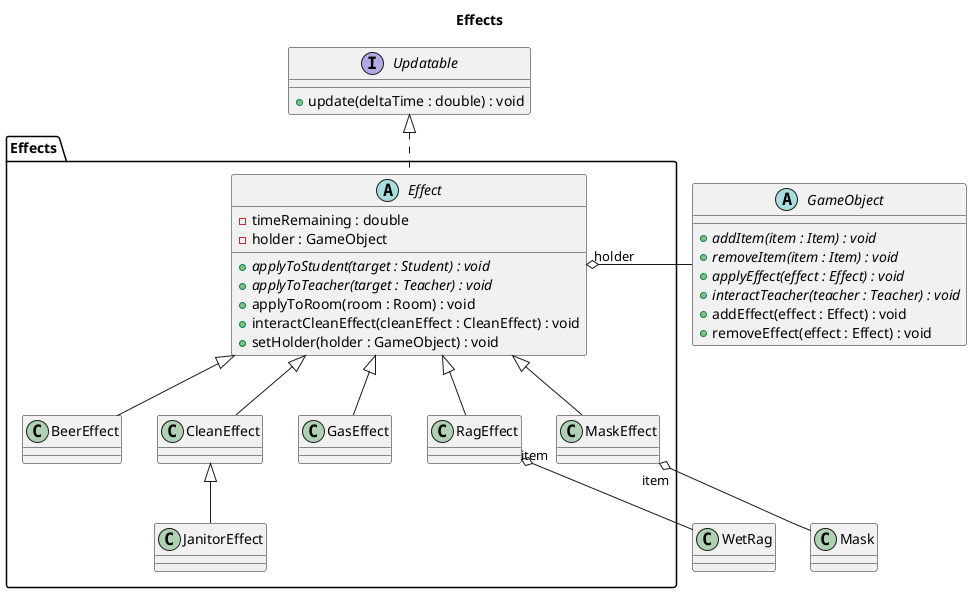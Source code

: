 @startuml effects

title Effects
' left to right direction

package Effects {
	abstract Effect {
		- timeRemaining : double
		- holder : GameObject
		+ {abstract} applyToStudent(target : Student) : void
		+ {abstract} applyToTeacher(target : Teacher) : void
		+ applyToRoom(room : Room) : void
		+ interactCleanEffect(cleanEffect : CleanEffect) : void
		+ setHolder(holder : GameObject) : void
	}

	class BeerEffect
	class RagEffect
	class GasEffect
	class MaskEffect
	class CleanEffect
	class JanitorEffect

	together {
		Effect <|-- BeerEffect
		Effect <|-- RagEffect
		Effect <|-- GasEffect
		Effect <|-- MaskEffect
		Effect <|-- CleanEffect
		CleanEffect <|-- JanitorEffect
	}
	
}

interface Updatable {
	+ update(deltaTime : double) : void
}

abstract GameObject {
	+ {abstract} addItem(item : Item) : void
	+ {abstract} removeItem(item : Item) : void
	+ {abstract} applyEffect(effect : Effect) : void
	+ {abstract} interactTeacher(teacher : Teacher) : void
	+ addEffect(effect : Effect) : void
	+ removeEffect(effect : Effect) : void
}

class Mask
class WetRag 

Updatable <|.- Effect

Effect "holder" o- GameObject
MaskEffect "item" o-- Mask
RagEffect "item" o-- WetRag

@enduml